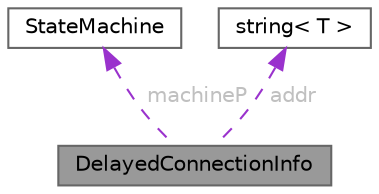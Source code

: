 digraph "DelayedConnectionInfo"
{
 // LATEX_PDF_SIZE
  bgcolor="transparent";
  edge [fontname=Helvetica,fontsize=10,labelfontname=Helvetica,labelfontsize=10];
  node [fontname=Helvetica,fontsize=10,shape=box,height=0.2,width=0.4];
  Node1 [id="Node000001",label="DelayedConnectionInfo",height=0.2,width=0.4,color="gray40", fillcolor="grey60", style="filled", fontcolor="black",tooltip=" "];
  Node2 -> Node1 [id="edge1_Node000001_Node000002",dir="back",color="darkorchid3",style="dashed",tooltip=" ",label=" machineP",fontcolor="grey" ];
  Node2 [id="Node000002",label="StateMachine",height=0.2,width=0.4,color="gray40", fillcolor="white", style="filled",URL="$class_state_machine.html",tooltip="Defines a dynamically programmable thread safe state machine. Only the DoTransition method is thread ..."];
  Node3 -> Node1 [id="edge2_Node000001_Node000003",dir="back",color="darkorchid3",style="dashed",tooltip=" ",label=" addr",fontcolor="grey" ];
  Node3 [id="Node000003",label="string\< T \>",height=0.2,width=0.4,color="gray40", fillcolor="white", style="filled",URL="$classstring.html",tooltip=" "];
}
